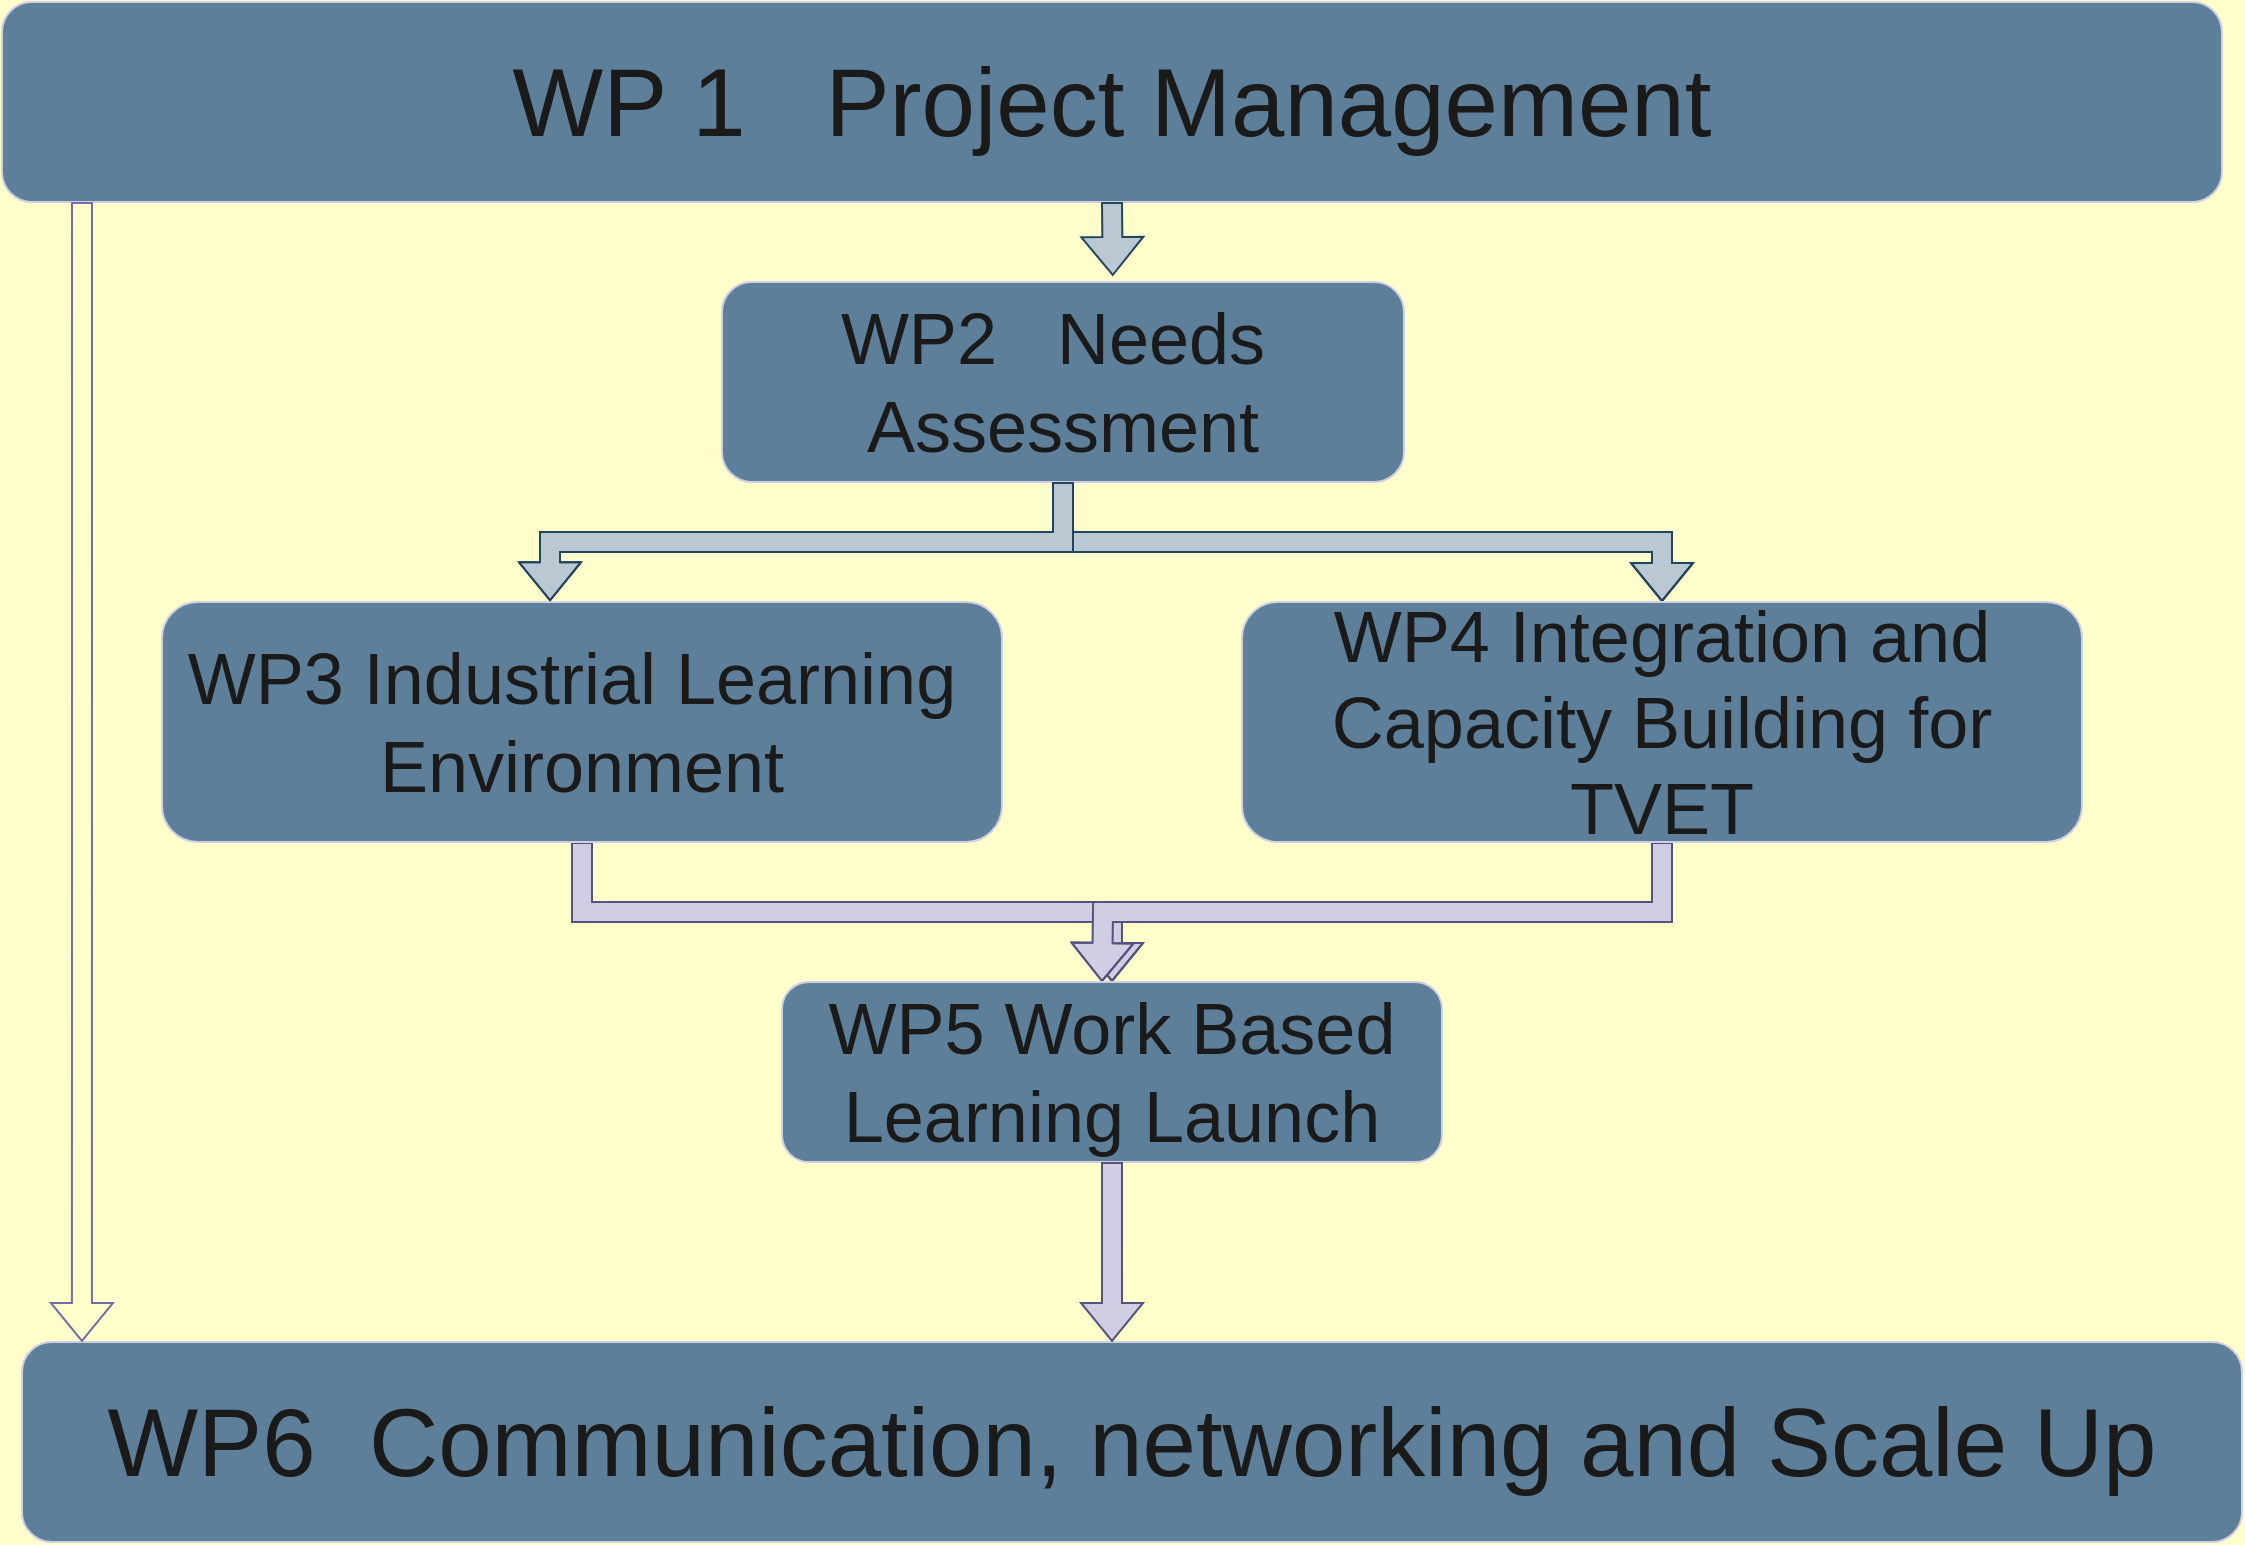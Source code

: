 <mxfile version="26.0.10">
  <diagram name="Page-1" id="NI9bAhAlu8LAqY2Mc1K7">
    <mxGraphModel dx="1776" dy="624" grid="1" gridSize="10" guides="1" tooltips="1" connect="1" arrows="1" fold="1" page="1" pageScale="1" pageWidth="827" pageHeight="1169" background="#FFFFCC" math="0" shadow="0">
      <root>
        <mxCell id="0" />
        <mxCell id="1" parent="0" />
        <mxCell id="ts9uNKOrzQD-F2wGUTk8-1" value="&lt;font style=&quot;font-size: 48px;&quot;&gt;WP 1&amp;nbsp; &amp;nbsp;Project Management&lt;/font&gt;" style="rounded=1;whiteSpace=wrap;html=1;labelBackgroundColor=none;fillColor=#5D7F99;strokeColor=#D0CEE2;fontColor=#1A1A1A;" vertex="1" parent="1">
          <mxGeometry x="10" y="20" width="1110" height="100" as="geometry" />
        </mxCell>
        <mxCell id="ts9uNKOrzQD-F2wGUTk8-11" style="edgeStyle=orthogonalEdgeStyle;shape=flexArrow;rounded=0;orthogonalLoop=1;jettySize=auto;html=1;labelBackgroundColor=none;strokeColor=#23445d;fontColor=default;fillColor=#bac8d3;" edge="1" parent="1" source="ts9uNKOrzQD-F2wGUTk8-3" target="ts9uNKOrzQD-F2wGUTk8-5">
          <mxGeometry relative="1" as="geometry" />
        </mxCell>
        <mxCell id="ts9uNKOrzQD-F2wGUTk8-3" value="&lt;font style=&quot;font-size: 36px;&quot;&gt;WP2&amp;nbsp; &amp;nbsp;Needs&amp;nbsp;&lt;br&gt;Assessment&lt;/font&gt;" style="rounded=1;whiteSpace=wrap;html=1;labelBackgroundColor=none;fillColor=#5D7F99;strokeColor=#D0CEE2;fontColor=#1A1A1A;" vertex="1" parent="1">
          <mxGeometry x="370" y="160" width="341" height="100" as="geometry" />
        </mxCell>
        <mxCell id="ts9uNKOrzQD-F2wGUTk8-12" style="edgeStyle=orthogonalEdgeStyle;shape=flexArrow;rounded=0;orthogonalLoop=1;jettySize=auto;html=1;exitX=0.5;exitY=1;exitDx=0;exitDy=0;entryX=0.5;entryY=0;entryDx=0;entryDy=0;labelBackgroundColor=none;strokeColor=#56517e;fontColor=default;fillColor=#d0cee2;" edge="1" parent="1" source="ts9uNKOrzQD-F2wGUTk8-4" target="ts9uNKOrzQD-F2wGUTk8-6">
          <mxGeometry relative="1" as="geometry" />
        </mxCell>
        <mxCell id="ts9uNKOrzQD-F2wGUTk8-4" value="&lt;font style=&quot;font-size: 36px;&quot;&gt;WP3 Industrial Learning&amp;nbsp;&lt;br&gt;Environment&lt;/font&gt;" style="rounded=1;whiteSpace=wrap;html=1;labelBackgroundColor=none;fillColor=#5D7F99;strokeColor=#D0CEE2;fontColor=#1A1A1A;" vertex="1" parent="1">
          <mxGeometry x="90" y="320" width="420" height="120" as="geometry" />
        </mxCell>
        <mxCell id="ts9uNKOrzQD-F2wGUTk8-13" style="edgeStyle=orthogonalEdgeStyle;shape=flexArrow;rounded=0;orthogonalLoop=1;jettySize=auto;html=1;exitX=0.5;exitY=1;exitDx=0;exitDy=0;labelBackgroundColor=none;strokeColor=#56517e;fontColor=default;fillColor=#d0cee2;" edge="1" parent="1" source="ts9uNKOrzQD-F2wGUTk8-5">
          <mxGeometry relative="1" as="geometry">
            <mxPoint x="560" y="510" as="targetPoint" />
          </mxGeometry>
        </mxCell>
        <mxCell id="ts9uNKOrzQD-F2wGUTk8-5" value="&lt;font style=&quot;font-size: 36px;&quot;&gt;WP4 Integration and Capacity Building for TVET&lt;/font&gt;" style="rounded=1;whiteSpace=wrap;html=1;labelBackgroundColor=none;fillColor=#5D7F99;strokeColor=#D0CEE2;fontColor=#1A1A1A;" vertex="1" parent="1">
          <mxGeometry x="630" y="320" width="420" height="120" as="geometry" />
        </mxCell>
        <mxCell id="ts9uNKOrzQD-F2wGUTk8-6" value="&lt;font style=&quot;font-size: 36px;&quot;&gt;WP5 Work Based Learning Launch&lt;/font&gt;" style="rounded=1;whiteSpace=wrap;html=1;labelBackgroundColor=none;fillColor=#5D7F99;strokeColor=#D0CEE2;fontColor=#1A1A1A;" vertex="1" parent="1">
          <mxGeometry x="400" y="510" width="330" height="90" as="geometry" />
        </mxCell>
        <mxCell id="ts9uNKOrzQD-F2wGUTk8-7" value="&lt;font style=&quot;font-size: 48px;&quot;&gt;WP6&amp;nbsp; Communication, networking and Scale Up&lt;/font&gt;" style="rounded=1;whiteSpace=wrap;html=1;labelBackgroundColor=none;fillColor=#5D7F99;strokeColor=#D0CEE2;fontColor=#1A1A1A;" vertex="1" parent="1">
          <mxGeometry x="20" y="690" width="1110" height="100" as="geometry" />
        </mxCell>
        <mxCell id="ts9uNKOrzQD-F2wGUTk8-8" style="edgeStyle=orthogonalEdgeStyle;rounded=0;orthogonalLoop=1;jettySize=auto;html=1;entryX=0.027;entryY=0;entryDx=0;entryDy=0;entryPerimeter=0;shape=flexArrow;labelBackgroundColor=none;strokeColor=#736CA8;fontColor=default;" edge="1" parent="1" target="ts9uNKOrzQD-F2wGUTk8-7">
          <mxGeometry relative="1" as="geometry">
            <mxPoint x="50" y="120" as="sourcePoint" />
            <Array as="points">
              <mxPoint x="50" y="120" />
            </Array>
          </mxGeometry>
        </mxCell>
        <mxCell id="ts9uNKOrzQD-F2wGUTk8-9" style="edgeStyle=orthogonalEdgeStyle;shape=flexArrow;rounded=0;orthogonalLoop=1;jettySize=auto;html=1;exitX=0.5;exitY=1;exitDx=0;exitDy=0;entryX=0.573;entryY=-0.03;entryDx=0;entryDy=0;entryPerimeter=0;labelBackgroundColor=none;strokeColor=#23445d;fontColor=default;fillColor=#bac8d3;" edge="1" parent="1" source="ts9uNKOrzQD-F2wGUTk8-1" target="ts9uNKOrzQD-F2wGUTk8-3">
          <mxGeometry relative="1" as="geometry" />
        </mxCell>
        <mxCell id="ts9uNKOrzQD-F2wGUTk8-15" value="" style="edgeLabel;html=1;align=center;verticalAlign=middle;resizable=0;points=[];strokeColor=#D0CEE2;fontColor=#1A1A1A;fillColor=#5D7F99;" vertex="1" connectable="0" parent="ts9uNKOrzQD-F2wGUTk8-9">
          <mxGeometry x="0.079" y="-4" relative="1" as="geometry">
            <mxPoint as="offset" />
          </mxGeometry>
        </mxCell>
        <mxCell id="ts9uNKOrzQD-F2wGUTk8-10" style="edgeStyle=orthogonalEdgeStyle;shape=flexArrow;rounded=0;orthogonalLoop=1;jettySize=auto;html=1;exitX=0.5;exitY=1;exitDx=0;exitDy=0;entryX=0.462;entryY=-0.003;entryDx=0;entryDy=0;entryPerimeter=0;labelBackgroundColor=none;strokeColor=#23445d;fontColor=default;fillColor=#bac8d3;" edge="1" parent="1" source="ts9uNKOrzQD-F2wGUTk8-3" target="ts9uNKOrzQD-F2wGUTk8-4">
          <mxGeometry relative="1" as="geometry" />
        </mxCell>
        <mxCell id="ts9uNKOrzQD-F2wGUTk8-14" style="edgeStyle=orthogonalEdgeStyle;shape=flexArrow;rounded=0;orthogonalLoop=1;jettySize=auto;html=1;exitX=0.5;exitY=1;exitDx=0;exitDy=0;entryX=0.491;entryY=0;entryDx=0;entryDy=0;entryPerimeter=0;labelBackgroundColor=none;strokeColor=#56517e;fontColor=default;fillColor=#d0cee2;" edge="1" parent="1" source="ts9uNKOrzQD-F2wGUTk8-6" target="ts9uNKOrzQD-F2wGUTk8-7">
          <mxGeometry relative="1" as="geometry" />
        </mxCell>
      </root>
    </mxGraphModel>
  </diagram>
</mxfile>

